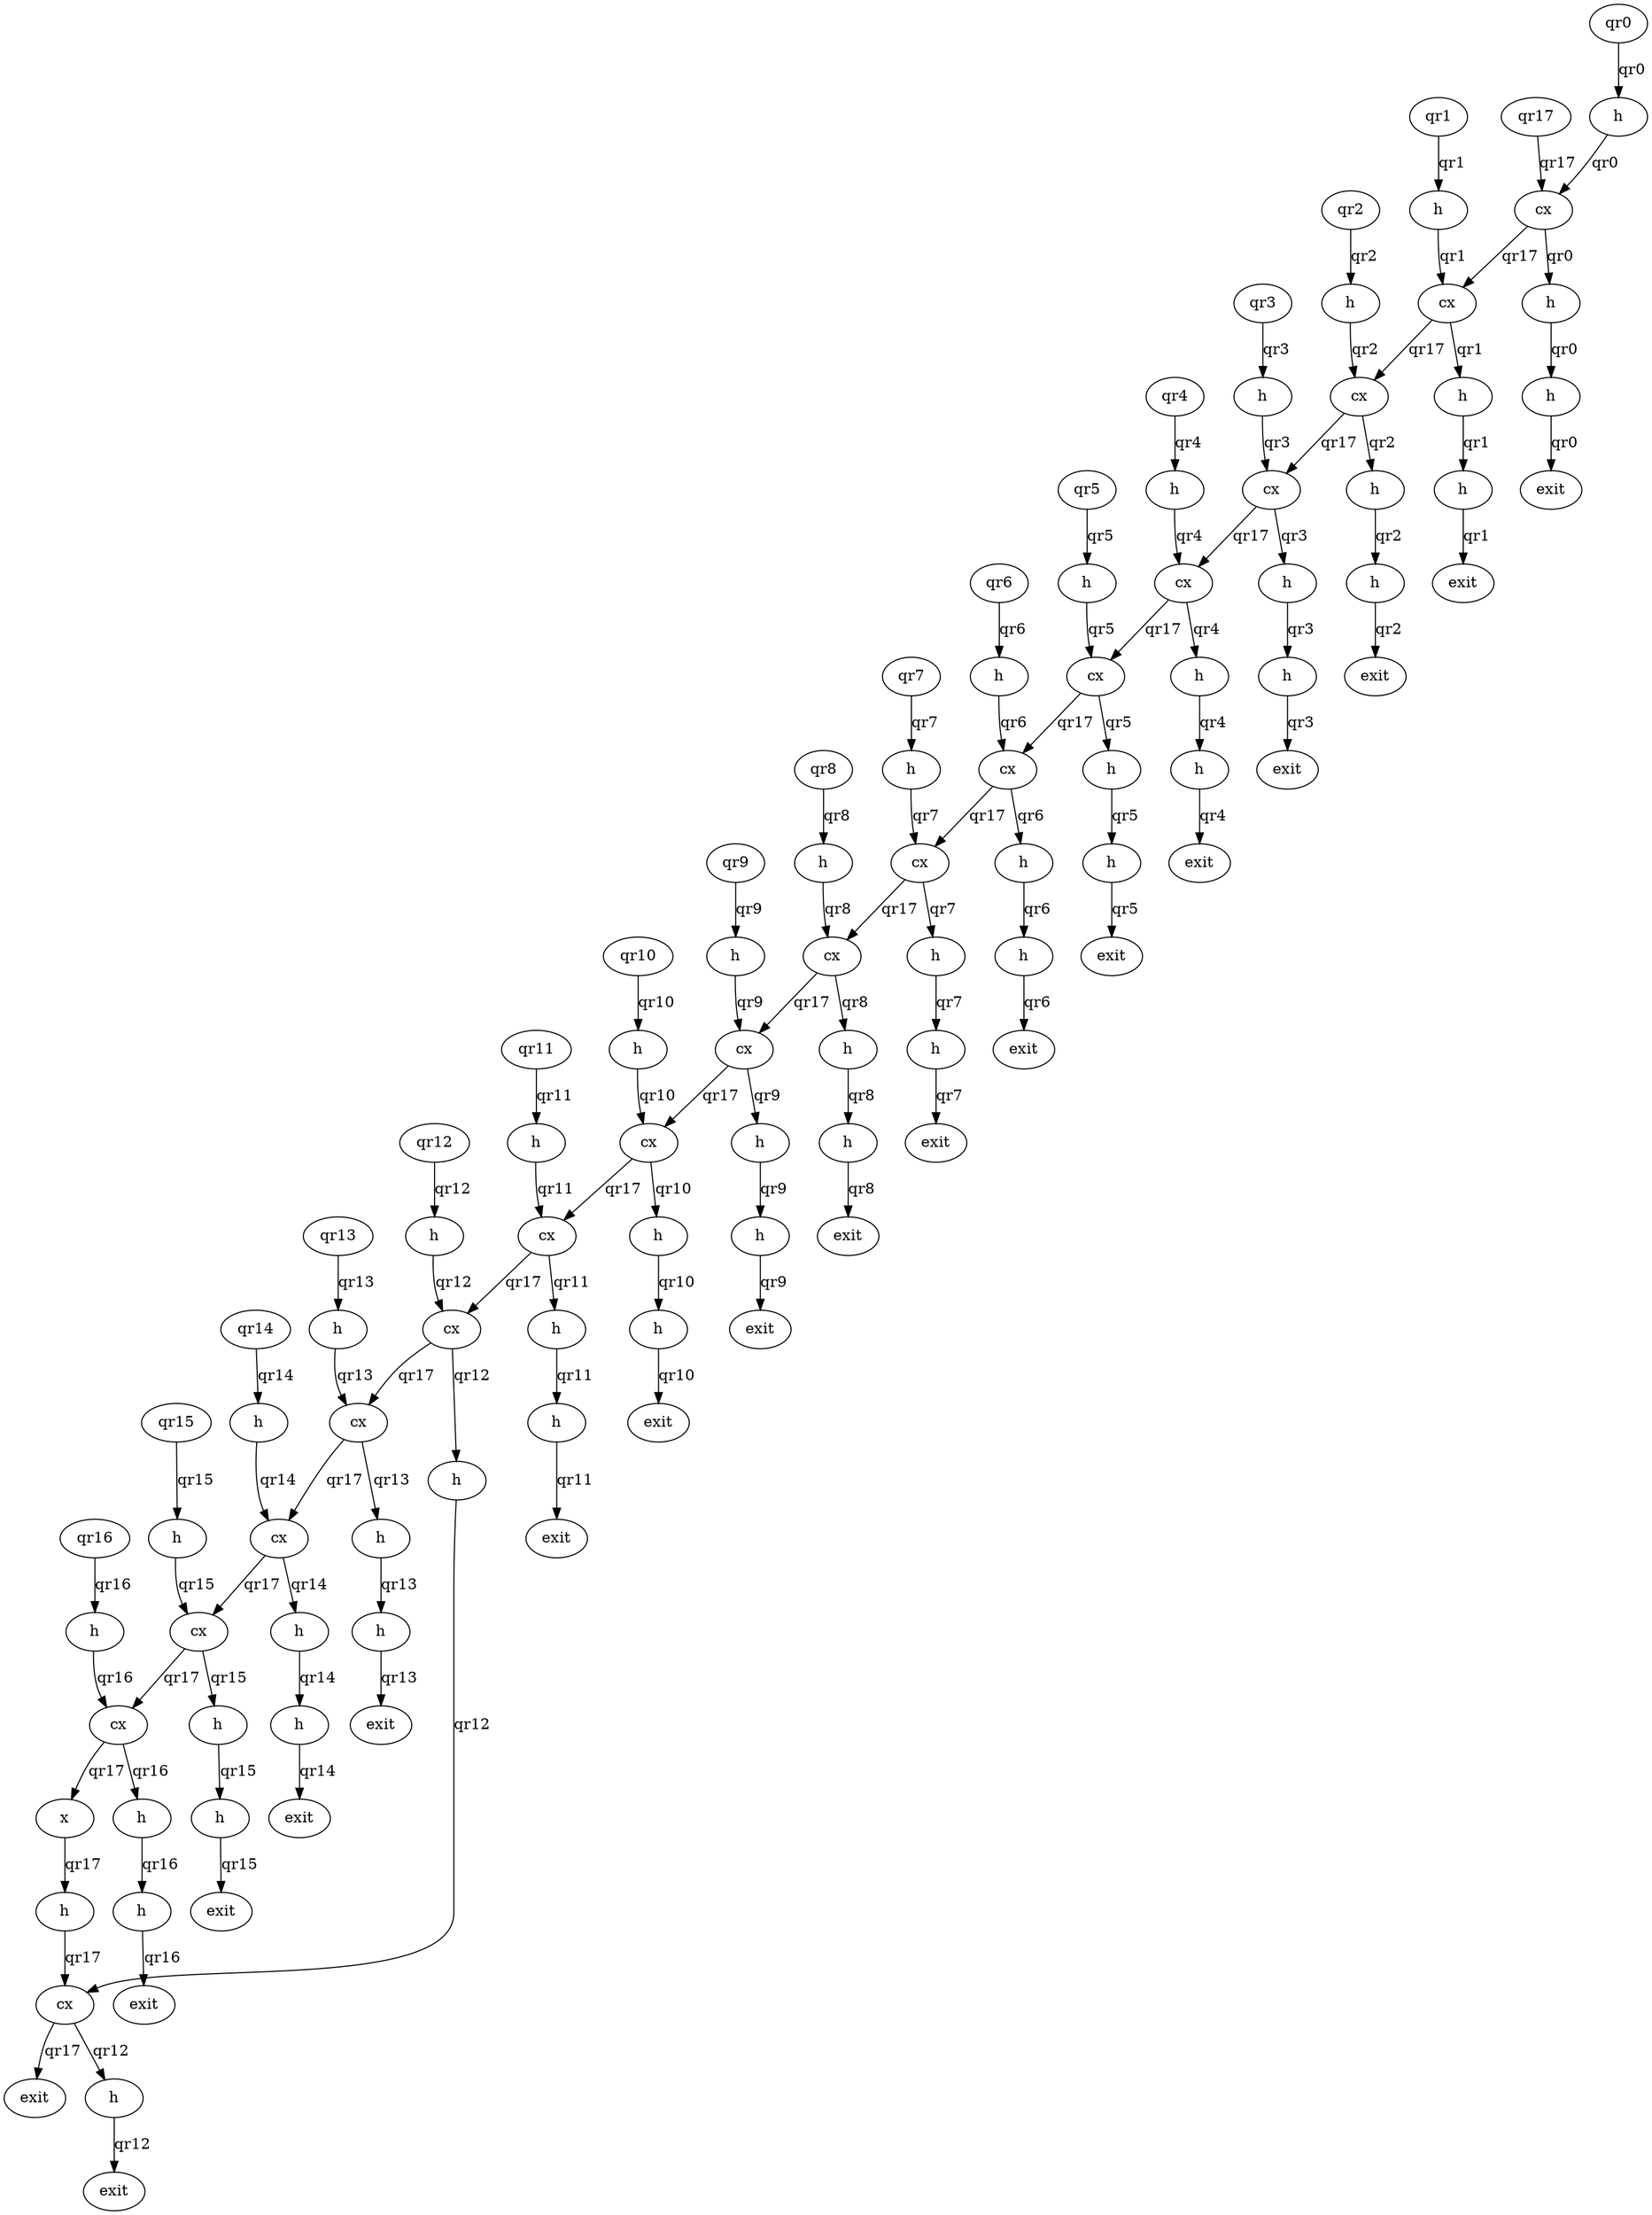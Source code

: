 digraph  {
h_0 [label=h, line=7, order=1];
h_2 [label=h, line=8, order=2];
h_4 [label=h, line=9, order=3];
h_6 [label=h, line=10, order=4];
h_8 [label=h, line=11, order=5];
h_10 [label=h, line=12, order=6];
h_12 [label=h, line=13, order=7];
h_14 [label=h, line=14, order=8];
h_16 [label=h, line=15, order=9];
h_18 [label=h, line=16, order=10];
h_20 [label=h, line=17, order=11];
h_22 [label=h, line=18, order=12];
h_24 [label=h, line=19, order=13];
h_26 [label=h, line=20, order=14];
h_28 [label=h, line=21, order=15];
h_30 [label=h, line=22, order=16];
h_32 [label=h, line=23, order=17];
cx_34 [label=cx, line=24, order=18];
cx_37 [label=cx, line=25, order=19];
cx_40 [label=cx, line=26, order=20];
cx_43 [label=cx, line=27, order=21];
cx_46 [label=cx, line=28, order=22];
cx_49 [label=cx, line=29, order=23];
cx_52 [label=cx, line=30, order=24];
cx_55 [label=cx, line=31, order=25];
cx_58 [label=cx, line=32, order=26];
cx_61 [label=cx, line=33, order=27];
cx_64 [label=cx, line=34, order=28];
cx_67 [label=cx, line=35, order=29];
cx_70 [label=cx, line=36, order=30];
cx_73 [label=cx, line=37, order=31];
cx_76 [label=cx, line=38, order=32];
cx_79 [label=cx, line=39, order=33];
cx_82 [label=cx, line=40, order=34];
x_85 [label=x, line=42, order=35];
h_87 [label=h, line=43, order=36];
h_89 [label=h, line=44, order=37];
h_91 [label=h, line=45, order=38];
h_93 [label=h, line=46, order=39];
h_95 [label=h, line=47, order=40];
h_97 [label=h, line=48, order=41];
h_99 [label=h, line=49, order=42];
h_101 [label=h, line=50, order=43];
h_103 [label=h, line=51, order=44];
h_105 [label=h, line=52, order=45];
h_107 [label=h, line=53, order=46];
h_109 [label=h, line=54, order=47];
h_111 [label=h, line=55, order=48];
h_113 [label=h, line=56, order=49];
h_115 [label=h, line=57, order=50];
h_117 [label=h, line=58, order=51];
h_119 [label=h, line=59, order=52];
h_121 [label=h, line=60, order=53];
cx_123 [label=cx, line=62, order=54];
qr17_exit_125 [label=exit, order=8280];
h_126 [label=h, line=64, order=55];
qr0_exit_127 [label=exit, order=8280];
h_128 [label=h, line=65, order=56];
qr1_exit_129 [label=exit, order=8280];
h_130 [label=h, line=66, order=57];
qr2_exit_131 [label=exit, order=8280];
h_132 [label=h, line=67, order=58];
qr3_exit_133 [label=exit, order=8280];
h_134 [label=h, line=68, order=59];
qr4_exit_135 [label=exit, order=8280];
h_136 [label=h, line=69, order=60];
qr5_exit_137 [label=exit, order=8280];
h_138 [label=h, line=70, order=61];
qr6_exit_139 [label=exit, order=8280];
h_140 [label=h, line=71, order=62];
qr7_exit_141 [label=exit, order=8280];
h_142 [label=h, line=72, order=63];
qr8_exit_143 [label=exit, order=8280];
h_144 [label=h, line=73, order=64];
qr9_exit_145 [label=exit, order=8280];
h_146 [label=h, line=74, order=65];
qr10_exit_147 [label=exit, order=8280];
h_148 [label=h, line=75, order=66];
qr11_exit_149 [label=exit, order=8280];
h_150 [label=h, line=76, order=67];
qr12_exit_151 [label=exit, order=8280];
h_152 [label=h, line=77, order=68];
qr13_exit_153 [label=exit, order=8280];
h_154 [label=h, line=78, order=69];
qr14_exit_155 [label=exit, order=8280];
h_156 [label=h, line=79, order=70];
qr15_exit_157 [label=exit, order=8280];
h_158 [label=h, line=80, order=71];
qr16_exit_159 [label=exit, order=8280];
qr0 [label=qr0, order=0];
qr1 [label=qr1, order=0];
qr2 [label=qr2, order=0];
qr3 [label=qr3, order=0];
qr4 [label=qr4, order=0];
qr5 [label=qr5, order=0];
qr6 [label=qr6, order=0];
qr7 [label=qr7, order=0];
qr8 [label=qr8, order=0];
qr9 [label=qr9, order=0];
qr10 [label=qr10, order=0];
qr11 [label=qr11, order=0];
qr12 [label=qr12, order=0];
qr13 [label=qr13, order=0];
qr14 [label=qr14, order=0];
qr15 [label=qr15, order=0];
qr16 [label=qr16, order=0];
qr17 [label=qr17, order=0];
h_0 -> cx_34  [key=0, label=qr0];
h_2 -> cx_37  [key=0, label=qr1];
h_4 -> cx_40  [key=0, label=qr2];
h_6 -> cx_43  [key=0, label=qr3];
h_8 -> cx_46  [key=0, label=qr4];
h_10 -> cx_49  [key=0, label=qr5];
h_12 -> cx_52  [key=0, label=qr6];
h_14 -> cx_55  [key=0, label=qr7];
h_16 -> cx_58  [key=0, label=qr8];
h_18 -> cx_61  [key=0, label=qr9];
h_20 -> cx_64  [key=0, label=qr10];
h_22 -> cx_67  [key=0, label=qr11];
h_24 -> cx_70  [key=0, label=qr12];
h_26 -> cx_73  [key=0, label=qr13];
h_28 -> cx_76  [key=0, label=qr14];
h_30 -> cx_79  [key=0, label=qr15];
h_32 -> cx_82  [key=0, label=qr16];
cx_34 -> cx_37  [key=0, label=qr17];
cx_34 -> h_89  [key=0, label=qr0];
cx_37 -> cx_40  [key=0, label=qr17];
cx_37 -> h_91  [key=0, label=qr1];
cx_40 -> cx_43  [key=0, label=qr17];
cx_40 -> h_93  [key=0, label=qr2];
cx_43 -> cx_46  [key=0, label=qr17];
cx_43 -> h_95  [key=0, label=qr3];
cx_46 -> cx_49  [key=0, label=qr17];
cx_46 -> h_97  [key=0, label=qr4];
cx_49 -> cx_52  [key=0, label=qr17];
cx_49 -> h_99  [key=0, label=qr5];
cx_52 -> cx_55  [key=0, label=qr17];
cx_52 -> h_101  [key=0, label=qr6];
cx_55 -> cx_58  [key=0, label=qr17];
cx_55 -> h_103  [key=0, label=qr7];
cx_58 -> cx_61  [key=0, label=qr17];
cx_58 -> h_105  [key=0, label=qr8];
cx_61 -> cx_64  [key=0, label=qr17];
cx_61 -> h_107  [key=0, label=qr9];
cx_64 -> cx_67  [key=0, label=qr17];
cx_64 -> h_109  [key=0, label=qr10];
cx_67 -> cx_70  [key=0, label=qr17];
cx_67 -> h_111  [key=0, label=qr11];
cx_70 -> cx_73  [key=0, label=qr17];
cx_70 -> h_113  [key=0, label=qr12];
cx_73 -> cx_76  [key=0, label=qr17];
cx_73 -> h_115  [key=0, label=qr13];
cx_76 -> cx_79  [key=0, label=qr17];
cx_76 -> h_117  [key=0, label=qr14];
cx_79 -> cx_82  [key=0, label=qr17];
cx_79 -> h_119  [key=0, label=qr15];
cx_82 -> x_85  [key=0, label=qr17];
cx_82 -> h_121  [key=0, label=qr16];
x_85 -> h_87  [key=0, label=qr17];
h_87 -> cx_123  [key=0, label=qr17];
h_89 -> h_126  [key=0, label=qr0];
h_91 -> h_128  [key=0, label=qr1];
h_93 -> h_130  [key=0, label=qr2];
h_95 -> h_132  [key=0, label=qr3];
h_97 -> h_134  [key=0, label=qr4];
h_99 -> h_136  [key=0, label=qr5];
h_101 -> h_138  [key=0, label=qr6];
h_103 -> h_140  [key=0, label=qr7];
h_105 -> h_142  [key=0, label=qr8];
h_107 -> h_144  [key=0, label=qr9];
h_109 -> h_146  [key=0, label=qr10];
h_111 -> h_148  [key=0, label=qr11];
h_113 -> cx_123  [key=0, label=qr12];
h_115 -> h_152  [key=0, label=qr13];
h_117 -> h_154  [key=0, label=qr14];
h_119 -> h_156  [key=0, label=qr15];
h_121 -> h_158  [key=0, label=qr16];
cx_123 -> qr17_exit_125  [key=0, label=qr17];
cx_123 -> h_150  [key=0, label=qr12];
h_126 -> qr0_exit_127  [key=0, label=qr0];
h_128 -> qr1_exit_129  [key=0, label=qr1];
h_130 -> qr2_exit_131  [key=0, label=qr2];
h_132 -> qr3_exit_133  [key=0, label=qr3];
h_134 -> qr4_exit_135  [key=0, label=qr4];
h_136 -> qr5_exit_137  [key=0, label=qr5];
h_138 -> qr6_exit_139  [key=0, label=qr6];
h_140 -> qr7_exit_141  [key=0, label=qr7];
h_142 -> qr8_exit_143  [key=0, label=qr8];
h_144 -> qr9_exit_145  [key=0, label=qr9];
h_146 -> qr10_exit_147  [key=0, label=qr10];
h_148 -> qr11_exit_149  [key=0, label=qr11];
h_150 -> qr12_exit_151  [key=0, label=qr12];
h_152 -> qr13_exit_153  [key=0, label=qr13];
h_154 -> qr14_exit_155  [key=0, label=qr14];
h_156 -> qr15_exit_157  [key=0, label=qr15];
h_158 -> qr16_exit_159  [key=0, label=qr16];
qr0 -> h_0  [key=0, label=qr0];
qr1 -> h_2  [key=0, label=qr1];
qr2 -> h_4  [key=0, label=qr2];
qr3 -> h_6  [key=0, label=qr3];
qr4 -> h_8  [key=0, label=qr4];
qr5 -> h_10  [key=0, label=qr5];
qr6 -> h_12  [key=0, label=qr6];
qr7 -> h_14  [key=0, label=qr7];
qr8 -> h_16  [key=0, label=qr8];
qr9 -> h_18  [key=0, label=qr9];
qr10 -> h_20  [key=0, label=qr10];
qr11 -> h_22  [key=0, label=qr11];
qr12 -> h_24  [key=0, label=qr12];
qr13 -> h_26  [key=0, label=qr13];
qr14 -> h_28  [key=0, label=qr14];
qr15 -> h_30  [key=0, label=qr15];
qr16 -> h_32  [key=0, label=qr16];
qr17 -> cx_34  [key=0, label=qr17];
}
